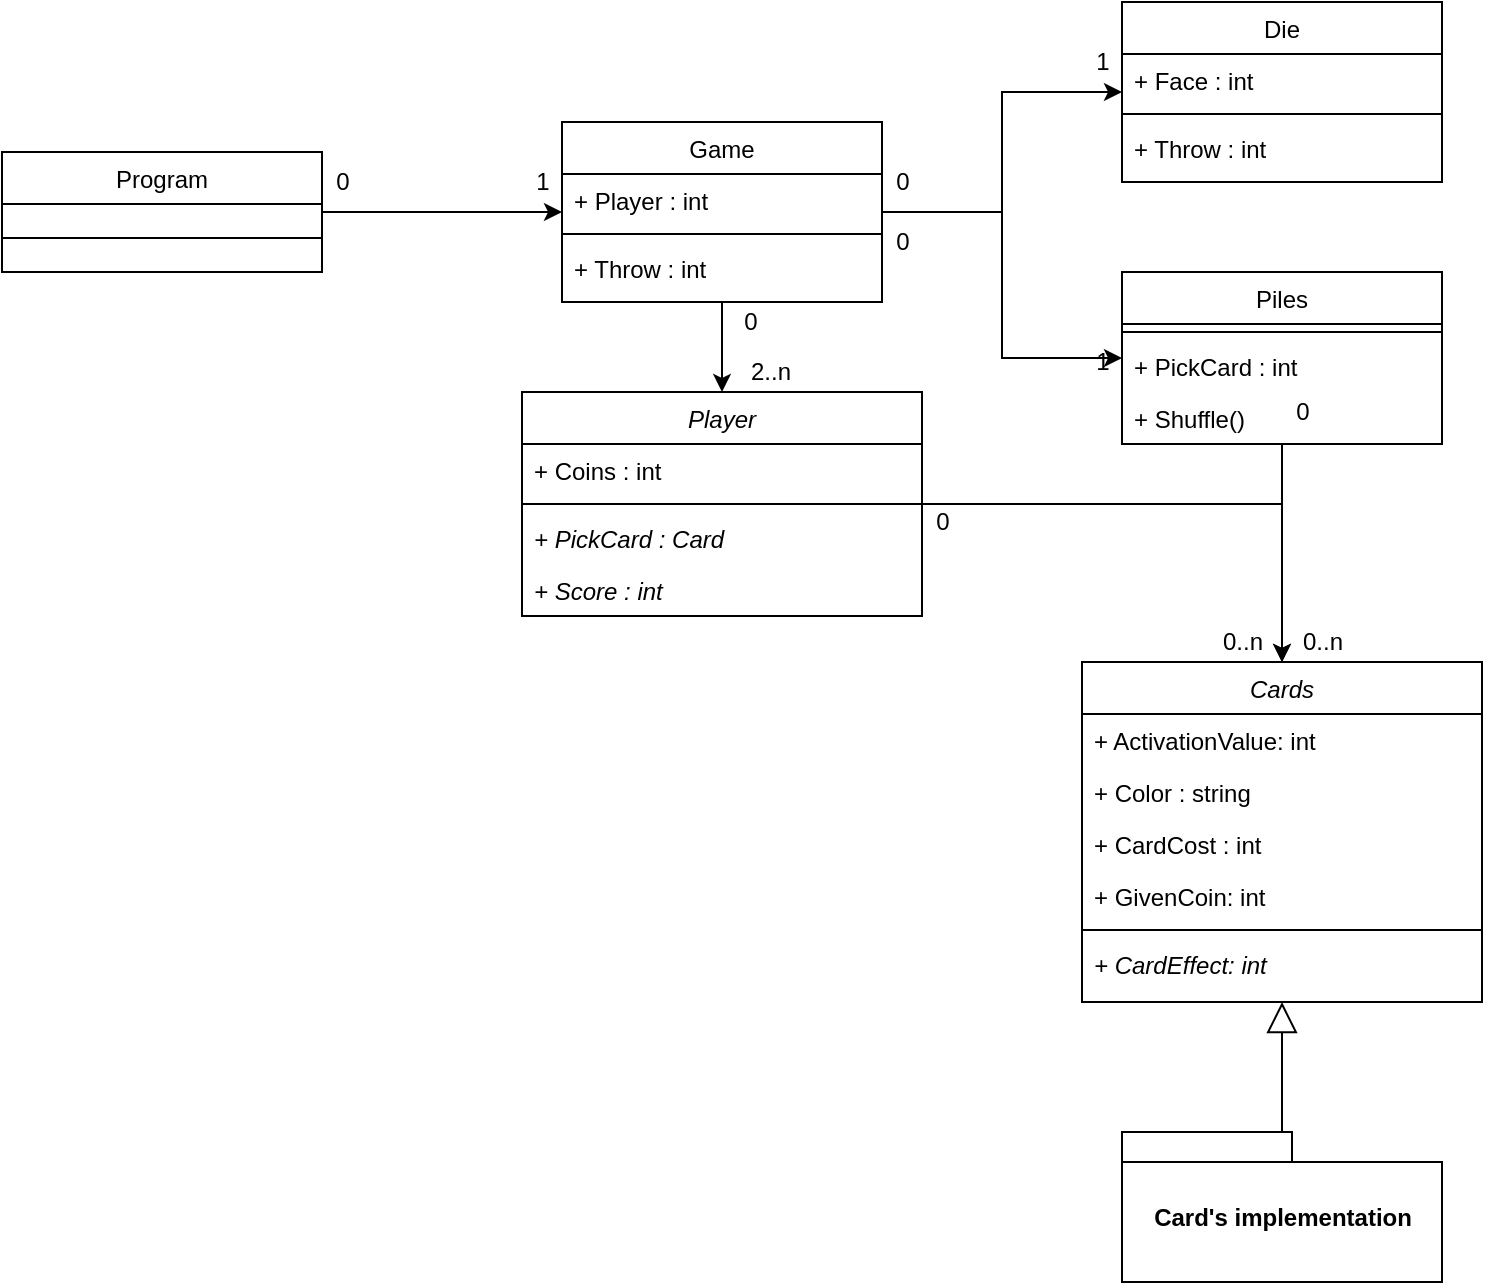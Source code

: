 <mxfile version="13.8.5" type="device"><diagram id="C5RBs43oDa-KdzZeNtuy" name="Page-1"><mxGraphModel dx="1038" dy="1692" grid="1" gridSize="10" guides="1" tooltips="1" connect="1" arrows="1" fold="1" page="1" pageScale="1" pageWidth="827" pageHeight="1169" math="0" shadow="0"><root><mxCell id="WIyWlLk6GJQsqaUBKTNV-0"/><mxCell id="WIyWlLk6GJQsqaUBKTNV-1" parent="WIyWlLk6GJQsqaUBKTNV-0"/><mxCell id="VLwi2UgiXpMJbGecUuN7-41" style="edgeStyle=orthogonalEdgeStyle;rounded=0;orthogonalLoop=1;jettySize=auto;html=1;" parent="WIyWlLk6GJQsqaUBKTNV-1" source="VLwi2UgiXpMJbGecUuN7-37" target="VLwi2UgiXpMJbGecUuN7-33" edge="1"><mxGeometry relative="1" as="geometry"/></mxCell><mxCell id="VLwi2UgiXpMJbGecUuN7-45" style="edgeStyle=orthogonalEdgeStyle;rounded=0;orthogonalLoop=1;jettySize=auto;html=1;endArrow=classic;endFill=1;endSize=6;" parent="WIyWlLk6GJQsqaUBKTNV-1" source="VLwi2UgiXpMJbGecUuN7-33" target="zkfFHV4jXpPFQw0GAbJ--0" edge="1"><mxGeometry relative="1" as="geometry"/></mxCell><mxCell id="VLwi2UgiXpMJbGecUuN7-46" style="edgeStyle=orthogonalEdgeStyle;rounded=0;orthogonalLoop=1;jettySize=auto;html=1;endArrow=classic;endFill=1;endSize=6;" parent="WIyWlLk6GJQsqaUBKTNV-1" source="VLwi2UgiXpMJbGecUuN7-33" target="VLwi2UgiXpMJbGecUuN7-18" edge="1"><mxGeometry relative="1" as="geometry"/></mxCell><mxCell id="VLwi2UgiXpMJbGecUuN7-47" style="edgeStyle=orthogonalEdgeStyle;rounded=0;orthogonalLoop=1;jettySize=auto;html=1;endArrow=classic;endFill=1;endSize=6;" parent="WIyWlLk6GJQsqaUBKTNV-1" source="VLwi2UgiXpMJbGecUuN7-33" target="VLwi2UgiXpMJbGecUuN7-28" edge="1"><mxGeometry relative="1" as="geometry"/></mxCell><mxCell id="VLwi2UgiXpMJbGecUuN7-33" value="Game&#10;" style="swimlane;fontStyle=0;align=center;verticalAlign=top;childLayout=stackLayout;horizontal=1;startSize=26;horizontalStack=0;resizeParent=1;resizeLast=0;collapsible=1;marginBottom=0;rounded=0;shadow=0;strokeWidth=1;" parent="WIyWlLk6GJQsqaUBKTNV-1" vertex="1"><mxGeometry x="320" y="40" width="160" height="90" as="geometry"><mxRectangle x="230" y="140" width="160" height="26" as="alternateBounds"/></mxGeometry></mxCell><mxCell id="VLwi2UgiXpMJbGecUuN7-34" value="+ Player : int" style="text;align=left;verticalAlign=top;spacingLeft=4;spacingRight=4;overflow=hidden;rotatable=0;points=[[0,0.5],[1,0.5]];portConstraint=eastwest;" parent="VLwi2UgiXpMJbGecUuN7-33" vertex="1"><mxGeometry y="26" width="160" height="26" as="geometry"/></mxCell><mxCell id="VLwi2UgiXpMJbGecUuN7-35" value="" style="line;html=1;strokeWidth=1;align=left;verticalAlign=middle;spacingTop=-1;spacingLeft=3;spacingRight=3;rotatable=0;labelPosition=right;points=[];portConstraint=eastwest;" parent="VLwi2UgiXpMJbGecUuN7-33" vertex="1"><mxGeometry y="52" width="160" height="8" as="geometry"/></mxCell><mxCell id="VLwi2UgiXpMJbGecUuN7-36" value="+ Throw : int" style="text;align=left;verticalAlign=top;spacingLeft=4;spacingRight=4;overflow=hidden;rotatable=0;points=[[0,0.5],[1,0.5]];portConstraint=eastwest;" parent="VLwi2UgiXpMJbGecUuN7-33" vertex="1"><mxGeometry y="60" width="160" height="26" as="geometry"/></mxCell><mxCell id="VLwi2UgiXpMJbGecUuN7-48" style="edgeStyle=orthogonalEdgeStyle;rounded=0;orthogonalLoop=1;jettySize=auto;html=1;endArrow=classic;endFill=1;endSize=6;" parent="WIyWlLk6GJQsqaUBKTNV-1" source="VLwi2UgiXpMJbGecUuN7-18" target="VLwi2UgiXpMJbGecUuN7-0" edge="1"><mxGeometry relative="1" as="geometry"/></mxCell><mxCell id="VLwi2UgiXpMJbGecUuN7-37" value="Program" style="swimlane;fontStyle=0;align=center;verticalAlign=top;childLayout=stackLayout;horizontal=1;startSize=26;horizontalStack=0;resizeParent=1;resizeLast=0;collapsible=1;marginBottom=0;rounded=0;shadow=0;strokeWidth=1;" parent="WIyWlLk6GJQsqaUBKTNV-1" vertex="1"><mxGeometry x="40" y="55" width="160" height="60" as="geometry"><mxRectangle x="230" y="140" width="160" height="26" as="alternateBounds"/></mxGeometry></mxCell><mxCell id="VLwi2UgiXpMJbGecUuN7-39" value="" style="line;html=1;strokeWidth=1;align=left;verticalAlign=middle;spacingTop=-1;spacingLeft=3;spacingRight=3;rotatable=0;labelPosition=right;points=[];portConstraint=eastwest;" parent="VLwi2UgiXpMJbGecUuN7-37" vertex="1"><mxGeometry y="26" width="160" height="34" as="geometry"/></mxCell><mxCell id="VLwi2UgiXpMJbGecUuN7-44" style="edgeStyle=orthogonalEdgeStyle;rounded=0;orthogonalLoop=1;jettySize=auto;html=1;endArrow=block;endFill=0;endSize=13;" parent="WIyWlLk6GJQsqaUBKTNV-1" source="VLwi2UgiXpMJbGecUuN7-43" target="VLwi2UgiXpMJbGecUuN7-0" edge="1"><mxGeometry relative="1" as="geometry"><mxPoint x="830" y="490" as="targetPoint"/></mxGeometry></mxCell><mxCell id="VLwi2UgiXpMJbGecUuN7-43" value="Card's implementation" style="shape=folder;fontStyle=1;spacingTop=10;tabWidth=85;tabHeight=15;tabPosition=left;html=1;" parent="WIyWlLk6GJQsqaUBKTNV-1" vertex="1"><mxGeometry x="600" y="545" width="160" height="75" as="geometry"/></mxCell><mxCell id="VLwi2UgiXpMJbGecUuN7-49" style="edgeStyle=orthogonalEdgeStyle;rounded=0;orthogonalLoop=1;jettySize=auto;html=1;endArrow=classic;endFill=1;endSize=6;" parent="WIyWlLk6GJQsqaUBKTNV-1" source="VLwi2UgiXpMJbGecUuN7-28" target="VLwi2UgiXpMJbGecUuN7-0" edge="1"><mxGeometry relative="1" as="geometry"/></mxCell><mxCell id="VLwi2UgiXpMJbGecUuN7-28" value="Piles" style="swimlane;fontStyle=0;align=center;verticalAlign=top;childLayout=stackLayout;horizontal=1;startSize=26;horizontalStack=0;resizeParent=1;resizeLast=0;collapsible=1;marginBottom=0;rounded=0;shadow=0;strokeWidth=1;" parent="WIyWlLk6GJQsqaUBKTNV-1" vertex="1"><mxGeometry x="600" y="115" width="160" height="86" as="geometry"><mxRectangle x="230" y="140" width="160" height="26" as="alternateBounds"/></mxGeometry></mxCell><mxCell id="VLwi2UgiXpMJbGecUuN7-30" value="" style="line;html=1;strokeWidth=1;align=left;verticalAlign=middle;spacingTop=-1;spacingLeft=3;spacingRight=3;rotatable=0;labelPosition=right;points=[];portConstraint=eastwest;" parent="VLwi2UgiXpMJbGecUuN7-28" vertex="1"><mxGeometry y="26" width="160" height="8" as="geometry"/></mxCell><mxCell id="VLwi2UgiXpMJbGecUuN7-31" value="+ PickCard : int" style="text;align=left;verticalAlign=top;spacingLeft=4;spacingRight=4;overflow=hidden;rotatable=0;points=[[0,0.5],[1,0.5]];portConstraint=eastwest;" parent="VLwi2UgiXpMJbGecUuN7-28" vertex="1"><mxGeometry y="34" width="160" height="26" as="geometry"/></mxCell><mxCell id="2rVTTGufi13ZYZNhzXNl-0" value="+ Shuffle()" style="text;align=left;verticalAlign=top;spacingLeft=4;spacingRight=4;overflow=hidden;rotatable=0;points=[[0,0.5],[1,0.5]];portConstraint=eastwest;" vertex="1" parent="VLwi2UgiXpMJbGecUuN7-28"><mxGeometry y="60" width="160" height="26" as="geometry"/></mxCell><mxCell id="zkfFHV4jXpPFQw0GAbJ--0" value="Die" style="swimlane;fontStyle=0;align=center;verticalAlign=top;childLayout=stackLayout;horizontal=1;startSize=26;horizontalStack=0;resizeParent=1;resizeLast=0;collapsible=1;marginBottom=0;rounded=0;shadow=0;strokeWidth=1;" parent="WIyWlLk6GJQsqaUBKTNV-1" vertex="1"><mxGeometry x="600" y="-20" width="160" height="90" as="geometry"><mxRectangle x="230" y="140" width="160" height="26" as="alternateBounds"/></mxGeometry></mxCell><mxCell id="zkfFHV4jXpPFQw0GAbJ--1" value="+ Face : int" style="text;align=left;verticalAlign=top;spacingLeft=4;spacingRight=4;overflow=hidden;rotatable=0;points=[[0,0.5],[1,0.5]];portConstraint=eastwest;" parent="zkfFHV4jXpPFQw0GAbJ--0" vertex="1"><mxGeometry y="26" width="160" height="26" as="geometry"/></mxCell><mxCell id="zkfFHV4jXpPFQw0GAbJ--4" value="" style="line;html=1;strokeWidth=1;align=left;verticalAlign=middle;spacingTop=-1;spacingLeft=3;spacingRight=3;rotatable=0;labelPosition=right;points=[];portConstraint=eastwest;" parent="zkfFHV4jXpPFQw0GAbJ--0" vertex="1"><mxGeometry y="52" width="160" height="8" as="geometry"/></mxCell><mxCell id="zkfFHV4jXpPFQw0GAbJ--5" value="+ Throw : int" style="text;align=left;verticalAlign=top;spacingLeft=4;spacingRight=4;overflow=hidden;rotatable=0;points=[[0,0.5],[1,0.5]];portConstraint=eastwest;" parent="zkfFHV4jXpPFQw0GAbJ--0" vertex="1"><mxGeometry y="60" width="160" height="26" as="geometry"/></mxCell><mxCell id="VLwi2UgiXpMJbGecUuN7-0" value="Cards" style="swimlane;fontStyle=2;align=center;verticalAlign=top;childLayout=stackLayout;horizontal=1;startSize=26;horizontalStack=0;resizeParent=1;resizeLast=0;collapsible=1;marginBottom=0;rounded=0;shadow=0;strokeWidth=1;" parent="WIyWlLk6GJQsqaUBKTNV-1" vertex="1"><mxGeometry x="580" y="310" width="200" height="170" as="geometry"><mxRectangle x="230" y="140" width="160" height="26" as="alternateBounds"/></mxGeometry></mxCell><mxCell id="VLwi2UgiXpMJbGecUuN7-1" value="+ ActivationValue: int" style="text;align=left;verticalAlign=top;spacingLeft=4;spacingRight=4;overflow=hidden;rotatable=0;points=[[0,0.5],[1,0.5]];portConstraint=eastwest;" parent="VLwi2UgiXpMJbGecUuN7-0" vertex="1"><mxGeometry y="26" width="200" height="26" as="geometry"/></mxCell><mxCell id="VLwi2UgiXpMJbGecUuN7-5" value="+ Color : string" style="text;align=left;verticalAlign=top;spacingLeft=4;spacingRight=4;overflow=hidden;rotatable=0;points=[[0,0.5],[1,0.5]];portConstraint=eastwest;" parent="VLwi2UgiXpMJbGecUuN7-0" vertex="1"><mxGeometry y="52" width="200" height="26" as="geometry"/></mxCell><mxCell id="VLwi2UgiXpMJbGecUuN7-6" value="+ CardCost : int" style="text;align=left;verticalAlign=top;spacingLeft=4;spacingRight=4;overflow=hidden;rotatable=0;points=[[0,0.5],[1,0.5]];portConstraint=eastwest;" parent="VLwi2UgiXpMJbGecUuN7-0" vertex="1"><mxGeometry y="78" width="200" height="26" as="geometry"/></mxCell><mxCell id="VLwi2UgiXpMJbGecUuN7-17" value="+ GivenCoin: int" style="text;align=left;verticalAlign=top;spacingLeft=4;spacingRight=4;overflow=hidden;rotatable=0;points=[[0,0.5],[1,0.5]];portConstraint=eastwest;" parent="VLwi2UgiXpMJbGecUuN7-0" vertex="1"><mxGeometry y="104" width="200" height="26" as="geometry"/></mxCell><mxCell id="VLwi2UgiXpMJbGecUuN7-2" value="" style="line;html=1;strokeWidth=1;align=left;verticalAlign=middle;spacingTop=-1;spacingLeft=3;spacingRight=3;rotatable=0;labelPosition=right;points=[];portConstraint=eastwest;" parent="VLwi2UgiXpMJbGecUuN7-0" vertex="1"><mxGeometry y="130" width="200" height="8" as="geometry"/></mxCell><mxCell id="VLwi2UgiXpMJbGecUuN7-8" value="+ CardEffect: int" style="text;align=left;verticalAlign=top;spacingLeft=4;spacingRight=4;overflow=hidden;rotatable=0;points=[[0,0.5],[1,0.5]];portConstraint=eastwest;fontStyle=2" parent="VLwi2UgiXpMJbGecUuN7-0" vertex="1"><mxGeometry y="138" width="200" height="26" as="geometry"/></mxCell><mxCell id="VLwi2UgiXpMJbGecUuN7-18" value="Player" style="swimlane;fontStyle=2;align=center;verticalAlign=top;childLayout=stackLayout;horizontal=1;startSize=26;horizontalStack=0;resizeParent=1;resizeLast=0;collapsible=1;marginBottom=0;rounded=0;shadow=0;strokeWidth=1;" parent="WIyWlLk6GJQsqaUBKTNV-1" vertex="1"><mxGeometry x="300" y="175" width="200" height="112" as="geometry"><mxRectangle x="230" y="140" width="160" height="26" as="alternateBounds"/></mxGeometry></mxCell><mxCell id="VLwi2UgiXpMJbGecUuN7-21" value="+ Coins : int" style="text;align=left;verticalAlign=top;spacingLeft=4;spacingRight=4;overflow=hidden;rotatable=0;points=[[0,0.5],[1,0.5]];portConstraint=eastwest;" parent="VLwi2UgiXpMJbGecUuN7-18" vertex="1"><mxGeometry y="26" width="200" height="26" as="geometry"/></mxCell><mxCell id="VLwi2UgiXpMJbGecUuN7-23" value="" style="line;html=1;strokeWidth=1;align=left;verticalAlign=middle;spacingTop=-1;spacingLeft=3;spacingRight=3;rotatable=0;labelPosition=right;points=[];portConstraint=eastwest;" parent="VLwi2UgiXpMJbGecUuN7-18" vertex="1"><mxGeometry y="52" width="200" height="8" as="geometry"/></mxCell><mxCell id="VLwi2UgiXpMJbGecUuN7-26" value="+ PickCard : Card" style="text;align=left;verticalAlign=top;spacingLeft=4;spacingRight=4;overflow=hidden;rotatable=0;points=[[0,0.5],[1,0.5]];portConstraint=eastwest;fontStyle=2" parent="VLwi2UgiXpMJbGecUuN7-18" vertex="1"><mxGeometry y="60" width="200" height="26" as="geometry"/></mxCell><mxCell id="VLwi2UgiXpMJbGecUuN7-50" value="+ Score : int" style="text;align=left;verticalAlign=top;spacingLeft=4;spacingRight=4;overflow=hidden;rotatable=0;points=[[0,0.5],[1,0.5]];portConstraint=eastwest;fontStyle=2" parent="VLwi2UgiXpMJbGecUuN7-18" vertex="1"><mxGeometry y="86" width="200" height="26" as="geometry"/></mxCell><mxCell id="VLwi2UgiXpMJbGecUuN7-51" value="1" style="text;html=1;align=center;verticalAlign=middle;resizable=0;points=[];autosize=1;" parent="WIyWlLk6GJQsqaUBKTNV-1" vertex="1"><mxGeometry x="300" y="60" width="20" height="20" as="geometry"/></mxCell><mxCell id="VLwi2UgiXpMJbGecUuN7-52" value="0" style="text;html=1;align=center;verticalAlign=middle;resizable=0;points=[];autosize=1;" parent="WIyWlLk6GJQsqaUBKTNV-1" vertex="1"><mxGeometry x="200" y="60" width="20" height="20" as="geometry"/></mxCell><mxCell id="VLwi2UgiXpMJbGecUuN7-53" value="0" style="text;html=1;align=center;verticalAlign=middle;resizable=0;points=[];autosize=1;" parent="WIyWlLk6GJQsqaUBKTNV-1" vertex="1"><mxGeometry x="480" y="60" width="20" height="20" as="geometry"/></mxCell><mxCell id="VLwi2UgiXpMJbGecUuN7-54" value="1" style="text;html=1;align=center;verticalAlign=middle;resizable=0;points=[];autosize=1;" parent="WIyWlLk6GJQsqaUBKTNV-1" vertex="1"><mxGeometry x="580" width="20" height="20" as="geometry"/></mxCell><mxCell id="VLwi2UgiXpMJbGecUuN7-55" value="0" style="text;html=1;align=center;verticalAlign=middle;resizable=0;points=[];autosize=1;" parent="WIyWlLk6GJQsqaUBKTNV-1" vertex="1"><mxGeometry x="480" y="90" width="20" height="20" as="geometry"/></mxCell><mxCell id="VLwi2UgiXpMJbGecUuN7-56" value="1" style="text;html=1;align=center;verticalAlign=middle;resizable=0;points=[];autosize=1;" parent="WIyWlLk6GJQsqaUBKTNV-1" vertex="1"><mxGeometry x="580" y="150" width="20" height="20" as="geometry"/></mxCell><mxCell id="VLwi2UgiXpMJbGecUuN7-57" value="0" style="text;html=1;align=center;verticalAlign=middle;resizable=0;points=[];autosize=1;" parent="WIyWlLk6GJQsqaUBKTNV-1" vertex="1"><mxGeometry x="404" y="130" width="20" height="20" as="geometry"/></mxCell><mxCell id="VLwi2UgiXpMJbGecUuN7-58" value="2..n" style="text;html=1;align=center;verticalAlign=middle;resizable=0;points=[];autosize=1;" parent="WIyWlLk6GJQsqaUBKTNV-1" vertex="1"><mxGeometry x="404" y="155" width="40" height="20" as="geometry"/></mxCell><mxCell id="VLwi2UgiXpMJbGecUuN7-59" value="0..n" style="text;html=1;align=center;verticalAlign=middle;resizable=0;points=[];autosize=1;" parent="WIyWlLk6GJQsqaUBKTNV-1" vertex="1"><mxGeometry x="640" y="290" width="40" height="20" as="geometry"/></mxCell><mxCell id="VLwi2UgiXpMJbGecUuN7-60" value="0" style="text;html=1;align=center;verticalAlign=middle;resizable=0;points=[];autosize=1;" parent="WIyWlLk6GJQsqaUBKTNV-1" vertex="1"><mxGeometry x="500" y="230" width="20" height="20" as="geometry"/></mxCell><mxCell id="VLwi2UgiXpMJbGecUuN7-61" value="0" style="text;html=1;align=center;verticalAlign=middle;resizable=0;points=[];autosize=1;" parent="WIyWlLk6GJQsqaUBKTNV-1" vertex="1"><mxGeometry x="680" y="175" width="20" height="20" as="geometry"/></mxCell><mxCell id="VLwi2UgiXpMJbGecUuN7-62" value="0..n" style="text;html=1;align=center;verticalAlign=middle;resizable=0;points=[];autosize=1;" parent="WIyWlLk6GJQsqaUBKTNV-1" vertex="1"><mxGeometry x="680" y="290" width="40" height="20" as="geometry"/></mxCell></root></mxGraphModel></diagram></mxfile>